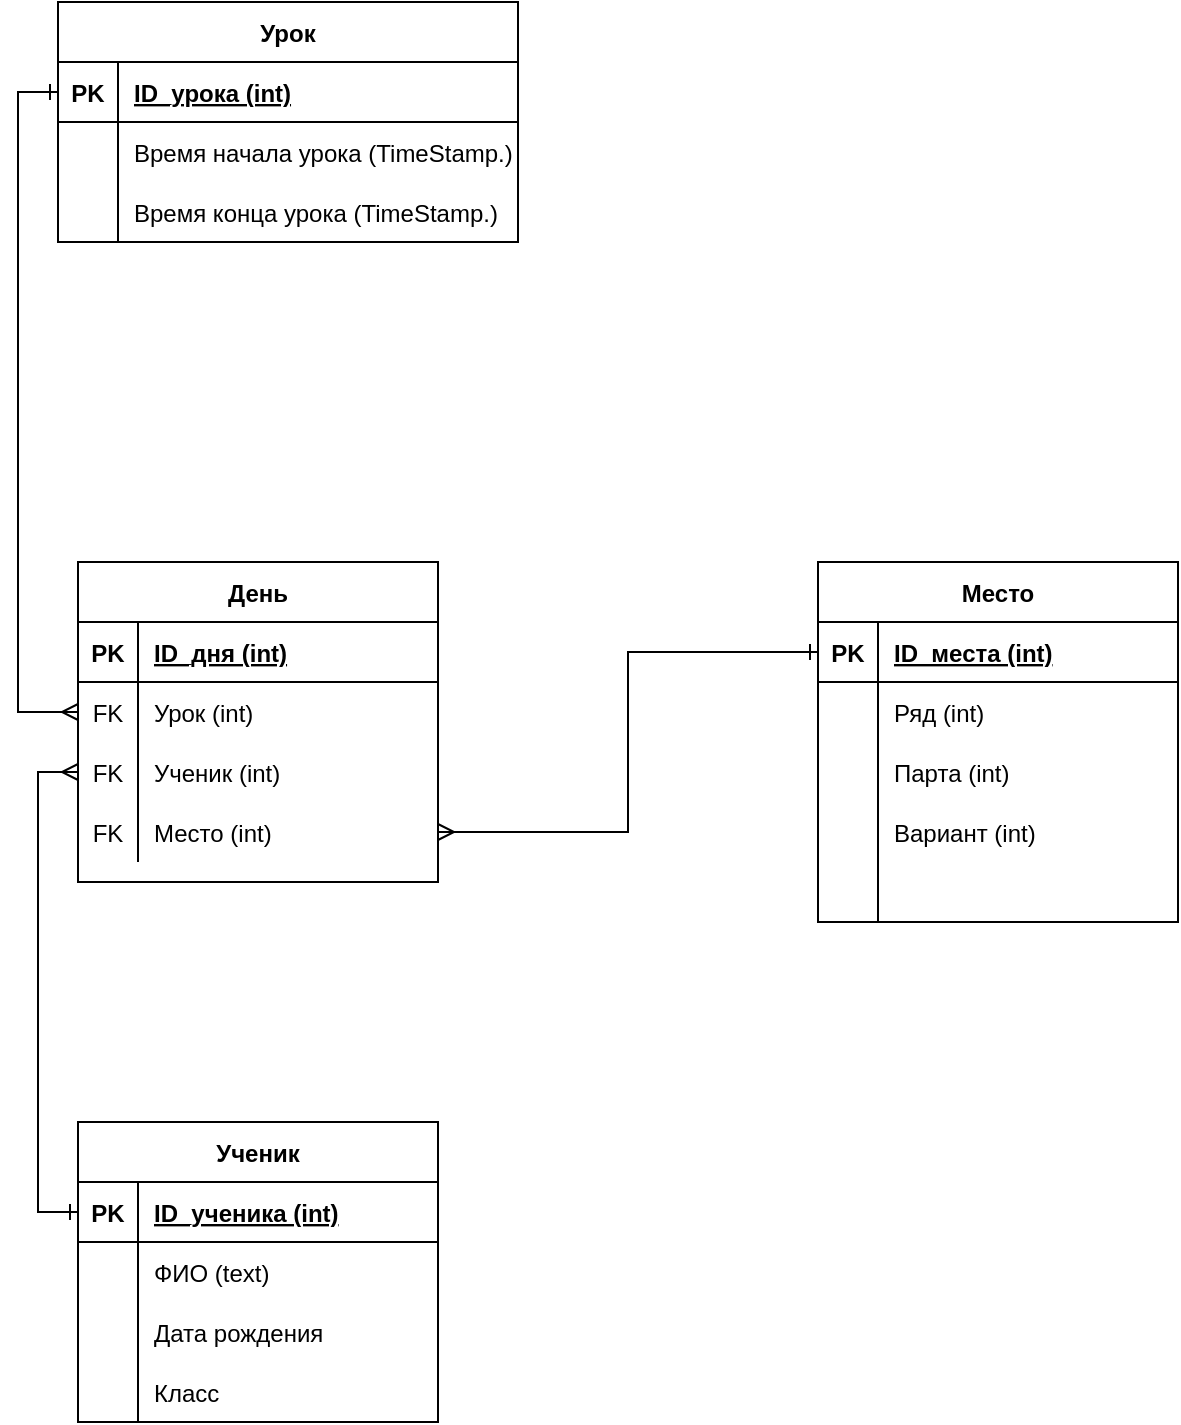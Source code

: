 <mxfile version="20.3.3" type="device"><diagram id="t4G-ZyQsRp3HSyJRVOAL" name="Страница 1"><mxGraphModel dx="708" dy="1157" grid="1" gridSize="10" guides="1" tooltips="1" connect="1" arrows="1" fold="1" page="1" pageScale="1" pageWidth="827" pageHeight="1169" math="0" shadow="0"><root><mxCell id="0"/><mxCell id="1" parent="0"/><mxCell id="Jr9xhir9Eak4L-Fhk81z-1" value="Ученик" style="shape=table;startSize=30;container=1;collapsible=1;childLayout=tableLayout;fixedRows=1;rowLines=0;fontStyle=1;align=center;resizeLast=1;" vertex="1" parent="1"><mxGeometry x="180" y="670" width="180" height="150" as="geometry"><mxRectangle x="270" y="310" width="80" height="30" as="alternateBounds"/></mxGeometry></mxCell><mxCell id="Jr9xhir9Eak4L-Fhk81z-2" value="" style="shape=tableRow;horizontal=0;startSize=0;swimlaneHead=0;swimlaneBody=0;fillColor=none;collapsible=0;dropTarget=0;points=[[0,0.5],[1,0.5]];portConstraint=eastwest;top=0;left=0;right=0;bottom=1;" vertex="1" parent="Jr9xhir9Eak4L-Fhk81z-1"><mxGeometry y="30" width="180" height="30" as="geometry"/></mxCell><mxCell id="Jr9xhir9Eak4L-Fhk81z-3" value="PK" style="shape=partialRectangle;connectable=0;fillColor=none;top=0;left=0;bottom=0;right=0;fontStyle=1;overflow=hidden;" vertex="1" parent="Jr9xhir9Eak4L-Fhk81z-2"><mxGeometry width="30" height="30" as="geometry"><mxRectangle width="30" height="30" as="alternateBounds"/></mxGeometry></mxCell><mxCell id="Jr9xhir9Eak4L-Fhk81z-4" value="ID_ученика (int)" style="shape=partialRectangle;connectable=0;fillColor=none;top=0;left=0;bottom=0;right=0;align=left;spacingLeft=6;fontStyle=5;overflow=hidden;" vertex="1" parent="Jr9xhir9Eak4L-Fhk81z-2"><mxGeometry x="30" width="150" height="30" as="geometry"><mxRectangle width="150" height="30" as="alternateBounds"/></mxGeometry></mxCell><mxCell id="Jr9xhir9Eak4L-Fhk81z-5" value="" style="shape=tableRow;horizontal=0;startSize=0;swimlaneHead=0;swimlaneBody=0;fillColor=none;collapsible=0;dropTarget=0;points=[[0,0.5],[1,0.5]];portConstraint=eastwest;top=0;left=0;right=0;bottom=0;" vertex="1" parent="Jr9xhir9Eak4L-Fhk81z-1"><mxGeometry y="60" width="180" height="30" as="geometry"/></mxCell><mxCell id="Jr9xhir9Eak4L-Fhk81z-6" value="" style="shape=partialRectangle;connectable=0;fillColor=none;top=0;left=0;bottom=0;right=0;editable=1;overflow=hidden;" vertex="1" parent="Jr9xhir9Eak4L-Fhk81z-5"><mxGeometry width="30" height="30" as="geometry"><mxRectangle width="30" height="30" as="alternateBounds"/></mxGeometry></mxCell><mxCell id="Jr9xhir9Eak4L-Fhk81z-7" value="ФИО (text)" style="shape=partialRectangle;connectable=0;fillColor=none;top=0;left=0;bottom=0;right=0;align=left;spacingLeft=6;overflow=hidden;" vertex="1" parent="Jr9xhir9Eak4L-Fhk81z-5"><mxGeometry x="30" width="150" height="30" as="geometry"><mxRectangle width="150" height="30" as="alternateBounds"/></mxGeometry></mxCell><mxCell id="Jr9xhir9Eak4L-Fhk81z-8" value="" style="shape=tableRow;horizontal=0;startSize=0;swimlaneHead=0;swimlaneBody=0;fillColor=none;collapsible=0;dropTarget=0;points=[[0,0.5],[1,0.5]];portConstraint=eastwest;top=0;left=0;right=0;bottom=0;" vertex="1" parent="Jr9xhir9Eak4L-Fhk81z-1"><mxGeometry y="90" width="180" height="30" as="geometry"/></mxCell><mxCell id="Jr9xhir9Eak4L-Fhk81z-9" value="" style="shape=partialRectangle;connectable=0;fillColor=none;top=0;left=0;bottom=0;right=0;editable=1;overflow=hidden;" vertex="1" parent="Jr9xhir9Eak4L-Fhk81z-8"><mxGeometry width="30" height="30" as="geometry"><mxRectangle width="30" height="30" as="alternateBounds"/></mxGeometry></mxCell><mxCell id="Jr9xhir9Eak4L-Fhk81z-10" value="Дата рождения" style="shape=partialRectangle;connectable=0;fillColor=none;top=0;left=0;bottom=0;right=0;align=left;spacingLeft=6;overflow=hidden;" vertex="1" parent="Jr9xhir9Eak4L-Fhk81z-8"><mxGeometry x="30" width="150" height="30" as="geometry"><mxRectangle width="150" height="30" as="alternateBounds"/></mxGeometry></mxCell><mxCell id="Jr9xhir9Eak4L-Fhk81z-11" value="" style="shape=tableRow;horizontal=0;startSize=0;swimlaneHead=0;swimlaneBody=0;fillColor=none;collapsible=0;dropTarget=0;points=[[0,0.5],[1,0.5]];portConstraint=eastwest;top=0;left=0;right=0;bottom=0;" vertex="1" parent="Jr9xhir9Eak4L-Fhk81z-1"><mxGeometry y="120" width="180" height="30" as="geometry"/></mxCell><mxCell id="Jr9xhir9Eak4L-Fhk81z-12" value="" style="shape=partialRectangle;connectable=0;fillColor=none;top=0;left=0;bottom=0;right=0;editable=1;overflow=hidden;" vertex="1" parent="Jr9xhir9Eak4L-Fhk81z-11"><mxGeometry width="30" height="30" as="geometry"><mxRectangle width="30" height="30" as="alternateBounds"/></mxGeometry></mxCell><mxCell id="Jr9xhir9Eak4L-Fhk81z-13" value="Класс" style="shape=partialRectangle;connectable=0;fillColor=none;top=0;left=0;bottom=0;right=0;align=left;spacingLeft=6;overflow=hidden;" vertex="1" parent="Jr9xhir9Eak4L-Fhk81z-11"><mxGeometry x="30" width="150" height="30" as="geometry"><mxRectangle width="150" height="30" as="alternateBounds"/></mxGeometry></mxCell><mxCell id="Jr9xhir9Eak4L-Fhk81z-14" value="Урок" style="shape=table;startSize=30;container=1;collapsible=1;childLayout=tableLayout;fixedRows=1;rowLines=0;fontStyle=1;align=center;resizeLast=1;" vertex="1" parent="1"><mxGeometry x="170" y="110" width="230" height="120" as="geometry"/></mxCell><mxCell id="Jr9xhir9Eak4L-Fhk81z-15" value="" style="shape=tableRow;horizontal=0;startSize=0;swimlaneHead=0;swimlaneBody=0;fillColor=none;collapsible=0;dropTarget=0;points=[[0,0.5],[1,0.5]];portConstraint=eastwest;top=0;left=0;right=0;bottom=1;" vertex="1" parent="Jr9xhir9Eak4L-Fhk81z-14"><mxGeometry y="30" width="230" height="30" as="geometry"/></mxCell><mxCell id="Jr9xhir9Eak4L-Fhk81z-16" value="PK" style="shape=partialRectangle;connectable=0;fillColor=none;top=0;left=0;bottom=0;right=0;fontStyle=1;overflow=hidden;" vertex="1" parent="Jr9xhir9Eak4L-Fhk81z-15"><mxGeometry width="30" height="30" as="geometry"><mxRectangle width="30" height="30" as="alternateBounds"/></mxGeometry></mxCell><mxCell id="Jr9xhir9Eak4L-Fhk81z-17" value="ID_урока (int)" style="shape=partialRectangle;connectable=0;fillColor=none;top=0;left=0;bottom=0;right=0;align=left;spacingLeft=6;fontStyle=5;overflow=hidden;" vertex="1" parent="Jr9xhir9Eak4L-Fhk81z-15"><mxGeometry x="30" width="200" height="30" as="geometry"><mxRectangle width="200" height="30" as="alternateBounds"/></mxGeometry></mxCell><mxCell id="Jr9xhir9Eak4L-Fhk81z-18" value="" style="shape=tableRow;horizontal=0;startSize=0;swimlaneHead=0;swimlaneBody=0;fillColor=none;collapsible=0;dropTarget=0;points=[[0,0.5],[1,0.5]];portConstraint=eastwest;top=0;left=0;right=0;bottom=0;" vertex="1" parent="Jr9xhir9Eak4L-Fhk81z-14"><mxGeometry y="60" width="230" height="30" as="geometry"/></mxCell><mxCell id="Jr9xhir9Eak4L-Fhk81z-19" value="" style="shape=partialRectangle;connectable=0;fillColor=none;top=0;left=0;bottom=0;right=0;editable=1;overflow=hidden;" vertex="1" parent="Jr9xhir9Eak4L-Fhk81z-18"><mxGeometry width="30" height="30" as="geometry"><mxRectangle width="30" height="30" as="alternateBounds"/></mxGeometry></mxCell><mxCell id="Jr9xhir9Eak4L-Fhk81z-20" value="Время начала урока (TimeStamp.)" style="shape=partialRectangle;connectable=0;fillColor=none;top=0;left=0;bottom=0;right=0;align=left;spacingLeft=6;overflow=hidden;" vertex="1" parent="Jr9xhir9Eak4L-Fhk81z-18"><mxGeometry x="30" width="200" height="30" as="geometry"><mxRectangle width="200" height="30" as="alternateBounds"/></mxGeometry></mxCell><mxCell id="Jr9xhir9Eak4L-Fhk81z-21" value="" style="shape=tableRow;horizontal=0;startSize=0;swimlaneHead=0;swimlaneBody=0;fillColor=none;collapsible=0;dropTarget=0;points=[[0,0.5],[1,0.5]];portConstraint=eastwest;top=0;left=0;right=0;bottom=0;" vertex="1" parent="Jr9xhir9Eak4L-Fhk81z-14"><mxGeometry y="90" width="230" height="30" as="geometry"/></mxCell><mxCell id="Jr9xhir9Eak4L-Fhk81z-22" value="" style="shape=partialRectangle;connectable=0;fillColor=none;top=0;left=0;bottom=0;right=0;editable=1;overflow=hidden;" vertex="1" parent="Jr9xhir9Eak4L-Fhk81z-21"><mxGeometry width="30" height="30" as="geometry"><mxRectangle width="30" height="30" as="alternateBounds"/></mxGeometry></mxCell><mxCell id="Jr9xhir9Eak4L-Fhk81z-23" value="Время конца урока (TimeStamp.)" style="shape=partialRectangle;connectable=0;fillColor=none;top=0;left=0;bottom=0;right=0;align=left;spacingLeft=6;overflow=hidden;" vertex="1" parent="Jr9xhir9Eak4L-Fhk81z-21"><mxGeometry x="30" width="200" height="30" as="geometry"><mxRectangle width="200" height="30" as="alternateBounds"/></mxGeometry></mxCell><mxCell id="Jr9xhir9Eak4L-Fhk81z-79" value="Место" style="shape=table;startSize=30;container=1;collapsible=1;childLayout=tableLayout;fixedRows=1;rowLines=0;fontStyle=1;align=center;resizeLast=1;strokeColor=default;fontFamily=Helvetica;fontSize=12;fontColor=default;fillColor=none;" vertex="1" parent="1"><mxGeometry x="550" y="390" width="180" height="180" as="geometry"/></mxCell><mxCell id="Jr9xhir9Eak4L-Fhk81z-80" value="" style="shape=tableRow;horizontal=0;startSize=0;swimlaneHead=0;swimlaneBody=0;fillColor=none;collapsible=0;dropTarget=0;points=[[0,0.5],[1,0.5]];portConstraint=eastwest;top=0;left=0;right=0;bottom=1;strokeColor=default;fontFamily=Helvetica;fontSize=12;fontColor=default;" vertex="1" parent="Jr9xhir9Eak4L-Fhk81z-79"><mxGeometry y="30" width="180" height="30" as="geometry"/></mxCell><mxCell id="Jr9xhir9Eak4L-Fhk81z-81" value="PK" style="shape=partialRectangle;connectable=0;fillColor=none;top=0;left=0;bottom=0;right=0;fontStyle=1;overflow=hidden;strokeColor=default;fontFamily=Helvetica;fontSize=12;fontColor=default;" vertex="1" parent="Jr9xhir9Eak4L-Fhk81z-80"><mxGeometry width="30" height="30" as="geometry"><mxRectangle width="30" height="30" as="alternateBounds"/></mxGeometry></mxCell><mxCell id="Jr9xhir9Eak4L-Fhk81z-82" value="ID_места (int)" style="shape=partialRectangle;connectable=0;fillColor=none;top=0;left=0;bottom=0;right=0;align=left;spacingLeft=6;fontStyle=5;overflow=hidden;strokeColor=default;fontFamily=Helvetica;fontSize=12;fontColor=default;" vertex="1" parent="Jr9xhir9Eak4L-Fhk81z-80"><mxGeometry x="30" width="150" height="30" as="geometry"><mxRectangle width="150" height="30" as="alternateBounds"/></mxGeometry></mxCell><mxCell id="Jr9xhir9Eak4L-Fhk81z-83" value="" style="shape=tableRow;horizontal=0;startSize=0;swimlaneHead=0;swimlaneBody=0;fillColor=none;collapsible=0;dropTarget=0;points=[[0,0.5],[1,0.5]];portConstraint=eastwest;top=0;left=0;right=0;bottom=0;strokeColor=default;fontFamily=Helvetica;fontSize=12;fontColor=default;" vertex="1" parent="Jr9xhir9Eak4L-Fhk81z-79"><mxGeometry y="60" width="180" height="30" as="geometry"/></mxCell><mxCell id="Jr9xhir9Eak4L-Fhk81z-84" value="" style="shape=partialRectangle;connectable=0;fillColor=none;top=0;left=0;bottom=0;right=0;editable=1;overflow=hidden;strokeColor=default;fontFamily=Helvetica;fontSize=12;fontColor=default;" vertex="1" parent="Jr9xhir9Eak4L-Fhk81z-83"><mxGeometry width="30" height="30" as="geometry"><mxRectangle width="30" height="30" as="alternateBounds"/></mxGeometry></mxCell><mxCell id="Jr9xhir9Eak4L-Fhk81z-85" value="Ряд (int)" style="shape=partialRectangle;connectable=0;fillColor=none;top=0;left=0;bottom=0;right=0;align=left;spacingLeft=6;overflow=hidden;strokeColor=default;fontFamily=Helvetica;fontSize=12;fontColor=default;" vertex="1" parent="Jr9xhir9Eak4L-Fhk81z-83"><mxGeometry x="30" width="150" height="30" as="geometry"><mxRectangle width="150" height="30" as="alternateBounds"/></mxGeometry></mxCell><mxCell id="Jr9xhir9Eak4L-Fhk81z-86" value="" style="shape=tableRow;horizontal=0;startSize=0;swimlaneHead=0;swimlaneBody=0;fillColor=none;collapsible=0;dropTarget=0;points=[[0,0.5],[1,0.5]];portConstraint=eastwest;top=0;left=0;right=0;bottom=0;strokeColor=default;fontFamily=Helvetica;fontSize=12;fontColor=default;" vertex="1" parent="Jr9xhir9Eak4L-Fhk81z-79"><mxGeometry y="90" width="180" height="30" as="geometry"/></mxCell><mxCell id="Jr9xhir9Eak4L-Fhk81z-87" value="" style="shape=partialRectangle;connectable=0;fillColor=none;top=0;left=0;bottom=0;right=0;editable=1;overflow=hidden;strokeColor=default;fontFamily=Helvetica;fontSize=12;fontColor=default;" vertex="1" parent="Jr9xhir9Eak4L-Fhk81z-86"><mxGeometry width="30" height="30" as="geometry"><mxRectangle width="30" height="30" as="alternateBounds"/></mxGeometry></mxCell><mxCell id="Jr9xhir9Eak4L-Fhk81z-88" value="Парта (int)" style="shape=partialRectangle;connectable=0;fillColor=none;top=0;left=0;bottom=0;right=0;align=left;spacingLeft=6;overflow=hidden;strokeColor=default;fontFamily=Helvetica;fontSize=12;fontColor=default;" vertex="1" parent="Jr9xhir9Eak4L-Fhk81z-86"><mxGeometry x="30" width="150" height="30" as="geometry"><mxRectangle width="150" height="30" as="alternateBounds"/></mxGeometry></mxCell><mxCell id="Jr9xhir9Eak4L-Fhk81z-89" value="" style="shape=tableRow;horizontal=0;startSize=0;swimlaneHead=0;swimlaneBody=0;fillColor=none;collapsible=0;dropTarget=0;points=[[0,0.5],[1,0.5]];portConstraint=eastwest;top=0;left=0;right=0;bottom=0;strokeColor=default;fontFamily=Helvetica;fontSize=12;fontColor=default;" vertex="1" parent="Jr9xhir9Eak4L-Fhk81z-79"><mxGeometry y="120" width="180" height="30" as="geometry"/></mxCell><mxCell id="Jr9xhir9Eak4L-Fhk81z-90" value="" style="shape=partialRectangle;connectable=0;fillColor=none;top=0;left=0;bottom=0;right=0;editable=1;overflow=hidden;strokeColor=default;fontFamily=Helvetica;fontSize=12;fontColor=default;" vertex="1" parent="Jr9xhir9Eak4L-Fhk81z-89"><mxGeometry width="30" height="30" as="geometry"><mxRectangle width="30" height="30" as="alternateBounds"/></mxGeometry></mxCell><mxCell id="Jr9xhir9Eak4L-Fhk81z-91" value="Вариант (int)" style="shape=partialRectangle;connectable=0;fillColor=none;top=0;left=0;bottom=0;right=0;align=left;spacingLeft=6;overflow=hidden;strokeColor=default;fontFamily=Helvetica;fontSize=12;fontColor=default;" vertex="1" parent="Jr9xhir9Eak4L-Fhk81z-89"><mxGeometry x="30" width="150" height="30" as="geometry"><mxRectangle width="150" height="30" as="alternateBounds"/></mxGeometry></mxCell><mxCell id="Jr9xhir9Eak4L-Fhk81z-24" value="" style="shape=tableRow;horizontal=0;startSize=0;swimlaneHead=0;swimlaneBody=0;fillColor=none;collapsible=0;dropTarget=0;points=[[0,0.5],[1,0.5]];portConstraint=eastwest;top=0;left=0;right=0;bottom=0;" vertex="1" parent="Jr9xhir9Eak4L-Fhk81z-79"><mxGeometry y="150" width="180" height="30" as="geometry"/></mxCell><mxCell id="Jr9xhir9Eak4L-Fhk81z-25" value="" style="shape=partialRectangle;connectable=0;fillColor=none;top=0;left=0;bottom=0;right=0;editable=1;overflow=hidden;" vertex="1" parent="Jr9xhir9Eak4L-Fhk81z-24"><mxGeometry width="30" height="30" as="geometry"><mxRectangle width="30" height="30" as="alternateBounds"/></mxGeometry></mxCell><mxCell id="Jr9xhir9Eak4L-Fhk81z-26" value="" style="shape=partialRectangle;connectable=0;fillColor=none;top=0;left=0;bottom=0;right=0;align=left;spacingLeft=3;overflow=hidden;" vertex="1" parent="Jr9xhir9Eak4L-Fhk81z-24"><mxGeometry x="30" width="150" height="30" as="geometry"><mxRectangle width="150" height="30" as="alternateBounds"/></mxGeometry></mxCell><mxCell id="Jr9xhir9Eak4L-Fhk81z-92" value="День" style="shape=table;startSize=30;container=1;collapsible=1;childLayout=tableLayout;fixedRows=1;rowLines=0;fontStyle=1;align=center;resizeLast=1;strokeColor=default;fontFamily=Helvetica;fontSize=12;fontColor=default;fillColor=none;" vertex="1" parent="1"><mxGeometry x="180" y="390" width="180" height="160" as="geometry"/></mxCell><mxCell id="Jr9xhir9Eak4L-Fhk81z-93" value="" style="shape=tableRow;horizontal=0;startSize=0;swimlaneHead=0;swimlaneBody=0;fillColor=none;collapsible=0;dropTarget=0;points=[[0,0.5],[1,0.5]];portConstraint=eastwest;top=0;left=0;right=0;bottom=1;strokeColor=default;fontFamily=Helvetica;fontSize=12;fontColor=default;" vertex="1" parent="Jr9xhir9Eak4L-Fhk81z-92"><mxGeometry y="30" width="180" height="30" as="geometry"/></mxCell><mxCell id="Jr9xhir9Eak4L-Fhk81z-94" value="PK" style="shape=partialRectangle;connectable=0;fillColor=none;top=0;left=0;bottom=0;right=0;fontStyle=1;overflow=hidden;strokeColor=default;fontFamily=Helvetica;fontSize=12;fontColor=default;" vertex="1" parent="Jr9xhir9Eak4L-Fhk81z-93"><mxGeometry width="30" height="30" as="geometry"><mxRectangle width="30" height="30" as="alternateBounds"/></mxGeometry></mxCell><mxCell id="Jr9xhir9Eak4L-Fhk81z-95" value="ID_дня (int)" style="shape=partialRectangle;connectable=0;fillColor=none;top=0;left=0;bottom=0;right=0;align=left;spacingLeft=6;fontStyle=5;overflow=hidden;strokeColor=default;fontFamily=Helvetica;fontSize=12;fontColor=default;" vertex="1" parent="Jr9xhir9Eak4L-Fhk81z-93"><mxGeometry x="30" width="150" height="30" as="geometry"><mxRectangle width="150" height="30" as="alternateBounds"/></mxGeometry></mxCell><mxCell id="Jr9xhir9Eak4L-Fhk81z-96" value="" style="shape=tableRow;horizontal=0;startSize=0;swimlaneHead=0;swimlaneBody=0;fillColor=none;collapsible=0;dropTarget=0;points=[[0,0.5],[1,0.5]];portConstraint=eastwest;top=0;left=0;right=0;bottom=0;strokeColor=default;fontFamily=Helvetica;fontSize=12;fontColor=default;" vertex="1" parent="Jr9xhir9Eak4L-Fhk81z-92"><mxGeometry y="60" width="180" height="30" as="geometry"/></mxCell><mxCell id="Jr9xhir9Eak4L-Fhk81z-97" value="FK" style="shape=partialRectangle;connectable=0;fillColor=none;top=0;left=0;bottom=0;right=0;editable=1;overflow=hidden;strokeColor=default;fontFamily=Helvetica;fontSize=12;fontColor=default;" vertex="1" parent="Jr9xhir9Eak4L-Fhk81z-96"><mxGeometry width="30" height="30" as="geometry"><mxRectangle width="30" height="30" as="alternateBounds"/></mxGeometry></mxCell><mxCell id="Jr9xhir9Eak4L-Fhk81z-98" value="Урок (int)" style="shape=partialRectangle;connectable=0;fillColor=none;top=0;left=0;bottom=0;right=0;align=left;spacingLeft=6;overflow=hidden;strokeColor=default;fontFamily=Helvetica;fontSize=12;fontColor=default;" vertex="1" parent="Jr9xhir9Eak4L-Fhk81z-96"><mxGeometry x="30" width="150" height="30" as="geometry"><mxRectangle width="150" height="30" as="alternateBounds"/></mxGeometry></mxCell><mxCell id="Jr9xhir9Eak4L-Fhk81z-99" value="" style="shape=tableRow;horizontal=0;startSize=0;swimlaneHead=0;swimlaneBody=0;fillColor=none;collapsible=0;dropTarget=0;points=[[0,0.5],[1,0.5]];portConstraint=eastwest;top=0;left=0;right=0;bottom=0;strokeColor=default;fontFamily=Helvetica;fontSize=12;fontColor=default;" vertex="1" parent="Jr9xhir9Eak4L-Fhk81z-92"><mxGeometry y="90" width="180" height="30" as="geometry"/></mxCell><mxCell id="Jr9xhir9Eak4L-Fhk81z-100" value="FK" style="shape=partialRectangle;connectable=0;fillColor=none;top=0;left=0;bottom=0;right=0;editable=1;overflow=hidden;strokeColor=default;fontFamily=Helvetica;fontSize=12;fontColor=default;" vertex="1" parent="Jr9xhir9Eak4L-Fhk81z-99"><mxGeometry width="30" height="30" as="geometry"><mxRectangle width="30" height="30" as="alternateBounds"/></mxGeometry></mxCell><mxCell id="Jr9xhir9Eak4L-Fhk81z-101" value="Ученик (int)" style="shape=partialRectangle;connectable=0;fillColor=none;top=0;left=0;bottom=0;right=0;align=left;spacingLeft=6;overflow=hidden;strokeColor=default;fontFamily=Helvetica;fontSize=12;fontColor=default;" vertex="1" parent="Jr9xhir9Eak4L-Fhk81z-99"><mxGeometry x="30" width="150" height="30" as="geometry"><mxRectangle width="150" height="30" as="alternateBounds"/></mxGeometry></mxCell><mxCell id="Jr9xhir9Eak4L-Fhk81z-102" value="" style="shape=tableRow;horizontal=0;startSize=0;swimlaneHead=0;swimlaneBody=0;fillColor=none;collapsible=0;dropTarget=0;points=[[0,0.5],[1,0.5]];portConstraint=eastwest;top=0;left=0;right=0;bottom=0;strokeColor=default;fontFamily=Helvetica;fontSize=12;fontColor=default;" vertex="1" parent="Jr9xhir9Eak4L-Fhk81z-92"><mxGeometry y="120" width="180" height="30" as="geometry"/></mxCell><mxCell id="Jr9xhir9Eak4L-Fhk81z-103" value="FK" style="shape=partialRectangle;connectable=0;fillColor=none;top=0;left=0;bottom=0;right=0;editable=1;overflow=hidden;strokeColor=default;fontFamily=Helvetica;fontSize=12;fontColor=default;" vertex="1" parent="Jr9xhir9Eak4L-Fhk81z-102"><mxGeometry width="30" height="30" as="geometry"><mxRectangle width="30" height="30" as="alternateBounds"/></mxGeometry></mxCell><mxCell id="Jr9xhir9Eak4L-Fhk81z-104" value="Место (int)" style="shape=partialRectangle;connectable=0;fillColor=none;top=0;left=0;bottom=0;right=0;align=left;spacingLeft=6;overflow=hidden;strokeColor=default;fontFamily=Helvetica;fontSize=12;fontColor=default;" vertex="1" parent="Jr9xhir9Eak4L-Fhk81z-102"><mxGeometry x="30" width="150" height="30" as="geometry"><mxRectangle width="150" height="30" as="alternateBounds"/></mxGeometry></mxCell><mxCell id="Jr9xhir9Eak4L-Fhk81z-108" style="edgeStyle=orthogonalEdgeStyle;rounded=0;orthogonalLoop=1;jettySize=auto;html=1;exitX=0;exitY=0.5;exitDx=0;exitDy=0;entryX=0;entryY=0.5;entryDx=0;entryDy=0;fontFamily=Helvetica;fontSize=12;fontColor=default;startArrow=ERone;startFill=0;endArrow=ERmany;endFill=0;" edge="1" parent="1" source="Jr9xhir9Eak4L-Fhk81z-15" target="Jr9xhir9Eak4L-Fhk81z-96"><mxGeometry relative="1" as="geometry"/></mxCell><mxCell id="Jr9xhir9Eak4L-Fhk81z-111" style="edgeStyle=orthogonalEdgeStyle;rounded=0;orthogonalLoop=1;jettySize=auto;html=1;exitX=0;exitY=0.5;exitDx=0;exitDy=0;entryX=0;entryY=0.5;entryDx=0;entryDy=0;fontFamily=Helvetica;fontSize=12;fontColor=default;startArrow=ERone;startFill=0;endArrow=ERmany;endFill=0;" edge="1" parent="1" source="Jr9xhir9Eak4L-Fhk81z-2" target="Jr9xhir9Eak4L-Fhk81z-99"><mxGeometry relative="1" as="geometry"/></mxCell><mxCell id="Jr9xhir9Eak4L-Fhk81z-112" style="edgeStyle=orthogonalEdgeStyle;rounded=0;orthogonalLoop=1;jettySize=auto;html=1;exitX=0;exitY=0.5;exitDx=0;exitDy=0;entryX=1;entryY=0.5;entryDx=0;entryDy=0;fontFamily=Helvetica;fontSize=12;fontColor=default;startArrow=ERone;startFill=0;endArrow=ERmany;endFill=0;" edge="1" parent="1" source="Jr9xhir9Eak4L-Fhk81z-80" target="Jr9xhir9Eak4L-Fhk81z-102"><mxGeometry relative="1" as="geometry"/></mxCell></root></mxGraphModel></diagram></mxfile>